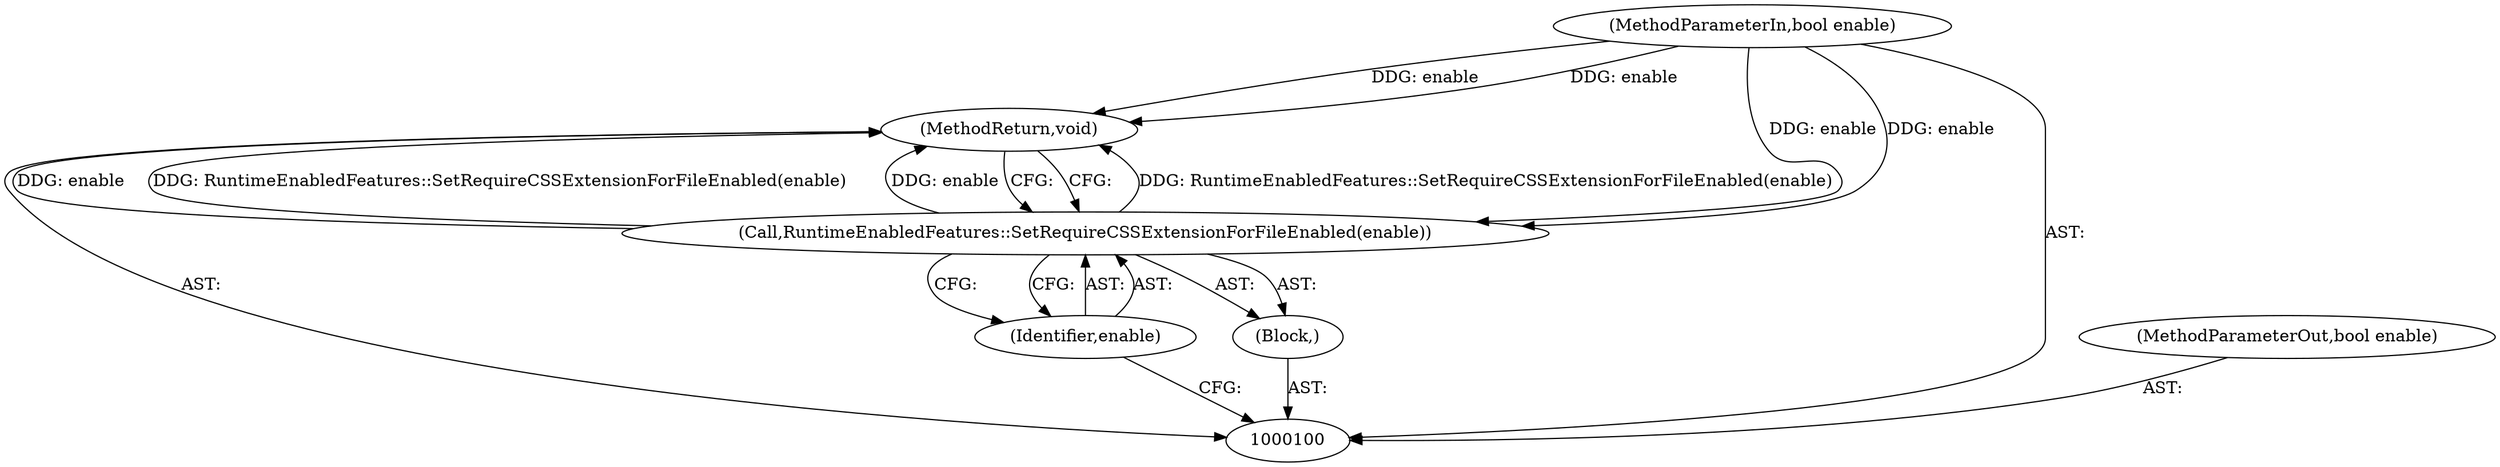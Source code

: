 digraph "1_Chrome_d913f72b4875cf0814fc3f03ad7c00642097c4a4_1" {
"1000105" [label="(MethodReturn,void)"];
"1000101" [label="(MethodParameterIn,bool enable)"];
"1000113" [label="(MethodParameterOut,bool enable)"];
"1000102" [label="(Block,)"];
"1000103" [label="(Call,RuntimeEnabledFeatures::SetRequireCSSExtensionForFileEnabled(enable))"];
"1000104" [label="(Identifier,enable)"];
"1000105" -> "1000100"  [label="AST: "];
"1000105" -> "1000103"  [label="CFG: "];
"1000103" -> "1000105"  [label="DDG: RuntimeEnabledFeatures::SetRequireCSSExtensionForFileEnabled(enable)"];
"1000103" -> "1000105"  [label="DDG: enable"];
"1000101" -> "1000105"  [label="DDG: enable"];
"1000101" -> "1000100"  [label="AST: "];
"1000101" -> "1000105"  [label="DDG: enable"];
"1000101" -> "1000103"  [label="DDG: enable"];
"1000113" -> "1000100"  [label="AST: "];
"1000102" -> "1000100"  [label="AST: "];
"1000103" -> "1000102"  [label="AST: "];
"1000103" -> "1000102"  [label="AST: "];
"1000103" -> "1000104"  [label="CFG: "];
"1000104" -> "1000103"  [label="AST: "];
"1000105" -> "1000103"  [label="CFG: "];
"1000103" -> "1000105"  [label="DDG: RuntimeEnabledFeatures::SetRequireCSSExtensionForFileEnabled(enable)"];
"1000103" -> "1000105"  [label="DDG: enable"];
"1000101" -> "1000103"  [label="DDG: enable"];
"1000104" -> "1000103"  [label="AST: "];
"1000104" -> "1000100"  [label="CFG: "];
"1000103" -> "1000104"  [label="CFG: "];
}
